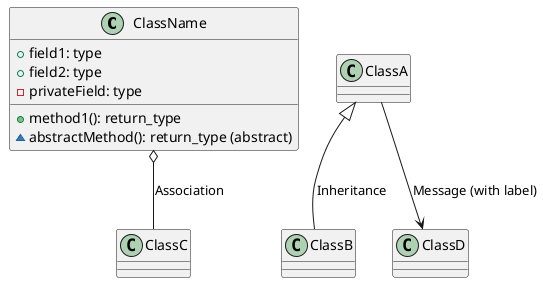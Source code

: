 @startuml

class ClassName {
  + field1: type
  + field2: type
  + method1(): return_type
  - privateField: type
  ~ abstractMethod(): return_type (abstract)
}

ClassA <|-- ClassB : Inheritance
ClassName o-- ClassC : Association
ClassA --> ClassD : Message (with label)

@enduml